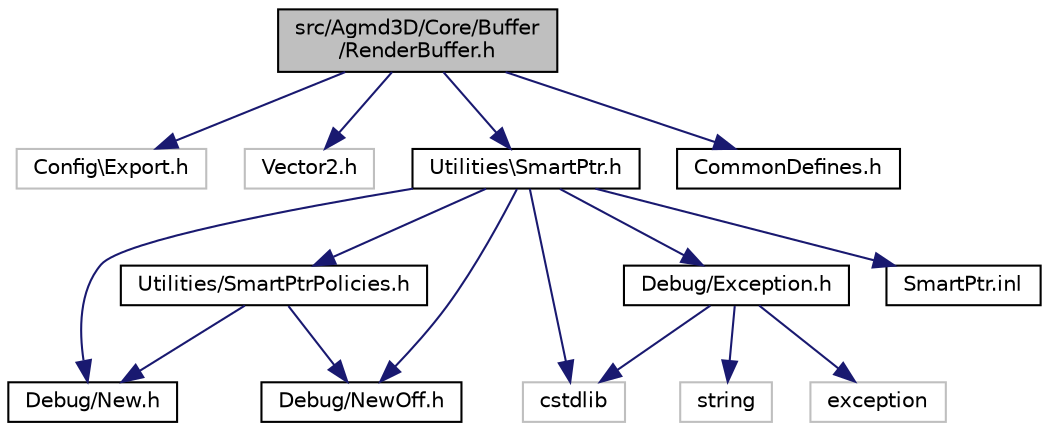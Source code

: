 digraph "src/Agmd3D/Core/Buffer/RenderBuffer.h"
{
  edge [fontname="Helvetica",fontsize="10",labelfontname="Helvetica",labelfontsize="10"];
  node [fontname="Helvetica",fontsize="10",shape=record];
  Node1 [label="src/Agmd3D/Core/Buffer\l/RenderBuffer.h",height=0.2,width=0.4,color="black", fillcolor="grey75", style="filled" fontcolor="black"];
  Node1 -> Node2 [color="midnightblue",fontsize="10",style="solid"];
  Node2 [label="Config\\Export.h",height=0.2,width=0.4,color="grey75", fillcolor="white", style="filled"];
  Node1 -> Node3 [color="midnightblue",fontsize="10",style="solid"];
  Node3 [label="Vector2.h",height=0.2,width=0.4,color="grey75", fillcolor="white", style="filled"];
  Node1 -> Node4 [color="midnightblue",fontsize="10",style="solid"];
  Node4 [label="Utilities\\SmartPtr.h",height=0.2,width=0.4,color="black", fillcolor="white", style="filled",URL="$_smart_ptr_8h.html"];
  Node4 -> Node5 [color="midnightblue",fontsize="10",style="solid"];
  Node5 [label="cstdlib",height=0.2,width=0.4,color="grey75", fillcolor="white", style="filled"];
  Node4 -> Node6 [color="midnightblue",fontsize="10",style="solid"];
  Node6 [label="Utilities/SmartPtrPolicies.h",height=0.2,width=0.4,color="black", fillcolor="white", style="filled",URL="$_smart_ptr_policies_8h.html"];
  Node6 -> Node7 [color="midnightblue",fontsize="10",style="solid"];
  Node7 [label="Debug/New.h",height=0.2,width=0.4,color="black", fillcolor="white", style="filled",URL="$_new_8h.html"];
  Node6 -> Node8 [color="midnightblue",fontsize="10",style="solid"];
  Node8 [label="Debug/NewOff.h",height=0.2,width=0.4,color="black", fillcolor="white", style="filled",URL="$_new_off_8h.html"];
  Node4 -> Node9 [color="midnightblue",fontsize="10",style="solid"];
  Node9 [label="Debug/Exception.h",height=0.2,width=0.4,color="black", fillcolor="white", style="filled",URL="$_exception_8h.html"];
  Node9 -> Node5 [color="midnightblue",fontsize="10",style="solid"];
  Node9 -> Node10 [color="midnightblue",fontsize="10",style="solid"];
  Node10 [label="exception",height=0.2,width=0.4,color="grey75", fillcolor="white", style="filled"];
  Node9 -> Node11 [color="midnightblue",fontsize="10",style="solid"];
  Node11 [label="string",height=0.2,width=0.4,color="grey75", fillcolor="white", style="filled"];
  Node4 -> Node7 [color="midnightblue",fontsize="10",style="solid"];
  Node4 -> Node12 [color="midnightblue",fontsize="10",style="solid"];
  Node12 [label="SmartPtr.inl",height=0.2,width=0.4,color="black", fillcolor="white", style="filled",URL="$_smart_ptr_8inl.html"];
  Node4 -> Node8 [color="midnightblue",fontsize="10",style="solid"];
  Node1 -> Node13 [color="midnightblue",fontsize="10",style="solid"];
  Node13 [label="CommonDefines.h",height=0.2,width=0.4,color="black", fillcolor="white", style="filled",URL="$_common_defines_8h.html"];
}
